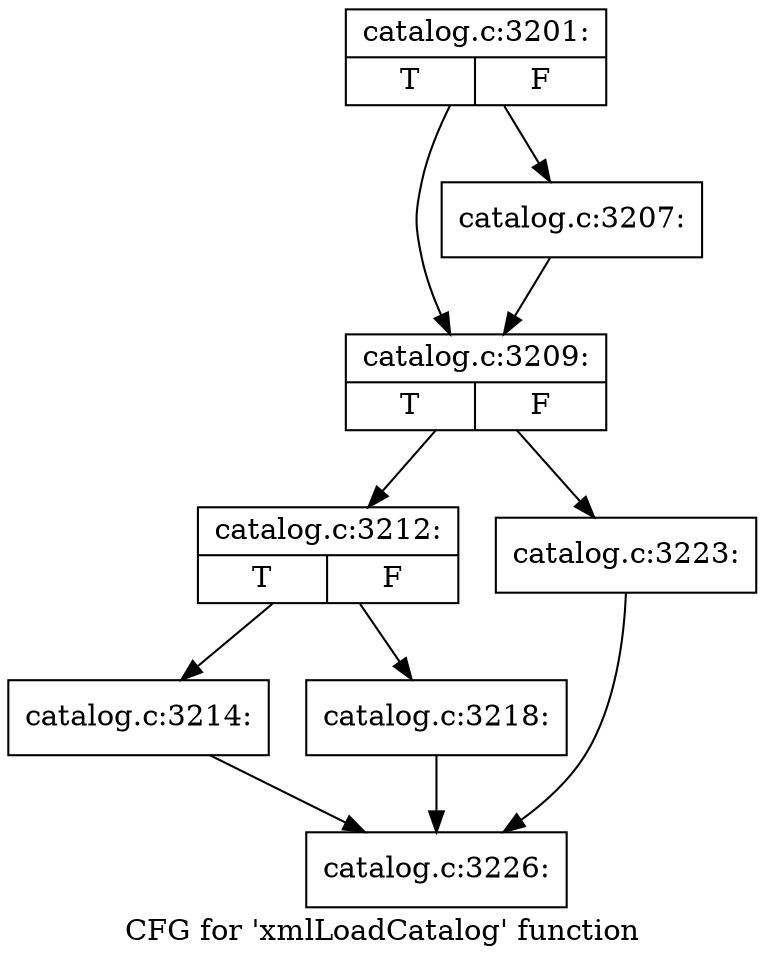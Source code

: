 digraph "CFG for 'xmlLoadCatalog' function" {
	label="CFG for 'xmlLoadCatalog' function";

	Node0x5650cc8beaa0 [shape=record,label="{catalog.c:3201:|{<s0>T|<s1>F}}"];
	Node0x5650cc8beaa0 -> Node0x5650cc8c7830;
	Node0x5650cc8beaa0 -> Node0x5650cc8c77e0;
	Node0x5650cc8c77e0 [shape=record,label="{catalog.c:3207:}"];
	Node0x5650cc8c77e0 -> Node0x5650cc8c7830;
	Node0x5650cc8c7830 [shape=record,label="{catalog.c:3209:|{<s0>T|<s1>F}}"];
	Node0x5650cc8c7830 -> Node0x5650cc8c7cd0;
	Node0x5650cc8c7830 -> Node0x5650cc8c7d20;
	Node0x5650cc8c7cd0 [shape=record,label="{catalog.c:3212:|{<s0>T|<s1>F}}"];
	Node0x5650cc8c7cd0 -> Node0x5650cc8c82b0;
	Node0x5650cc8c7cd0 -> Node0x5650cc8c8300;
	Node0x5650cc8c82b0 [shape=record,label="{catalog.c:3214:}"];
	Node0x5650cc8c82b0 -> Node0x5650cc8bec90;
	Node0x5650cc8c8300 [shape=record,label="{catalog.c:3218:}"];
	Node0x5650cc8c8300 -> Node0x5650cc8bec90;
	Node0x5650cc8c7d20 [shape=record,label="{catalog.c:3223:}"];
	Node0x5650cc8c7d20 -> Node0x5650cc8bec90;
	Node0x5650cc8bec90 [shape=record,label="{catalog.c:3226:}"];
}
